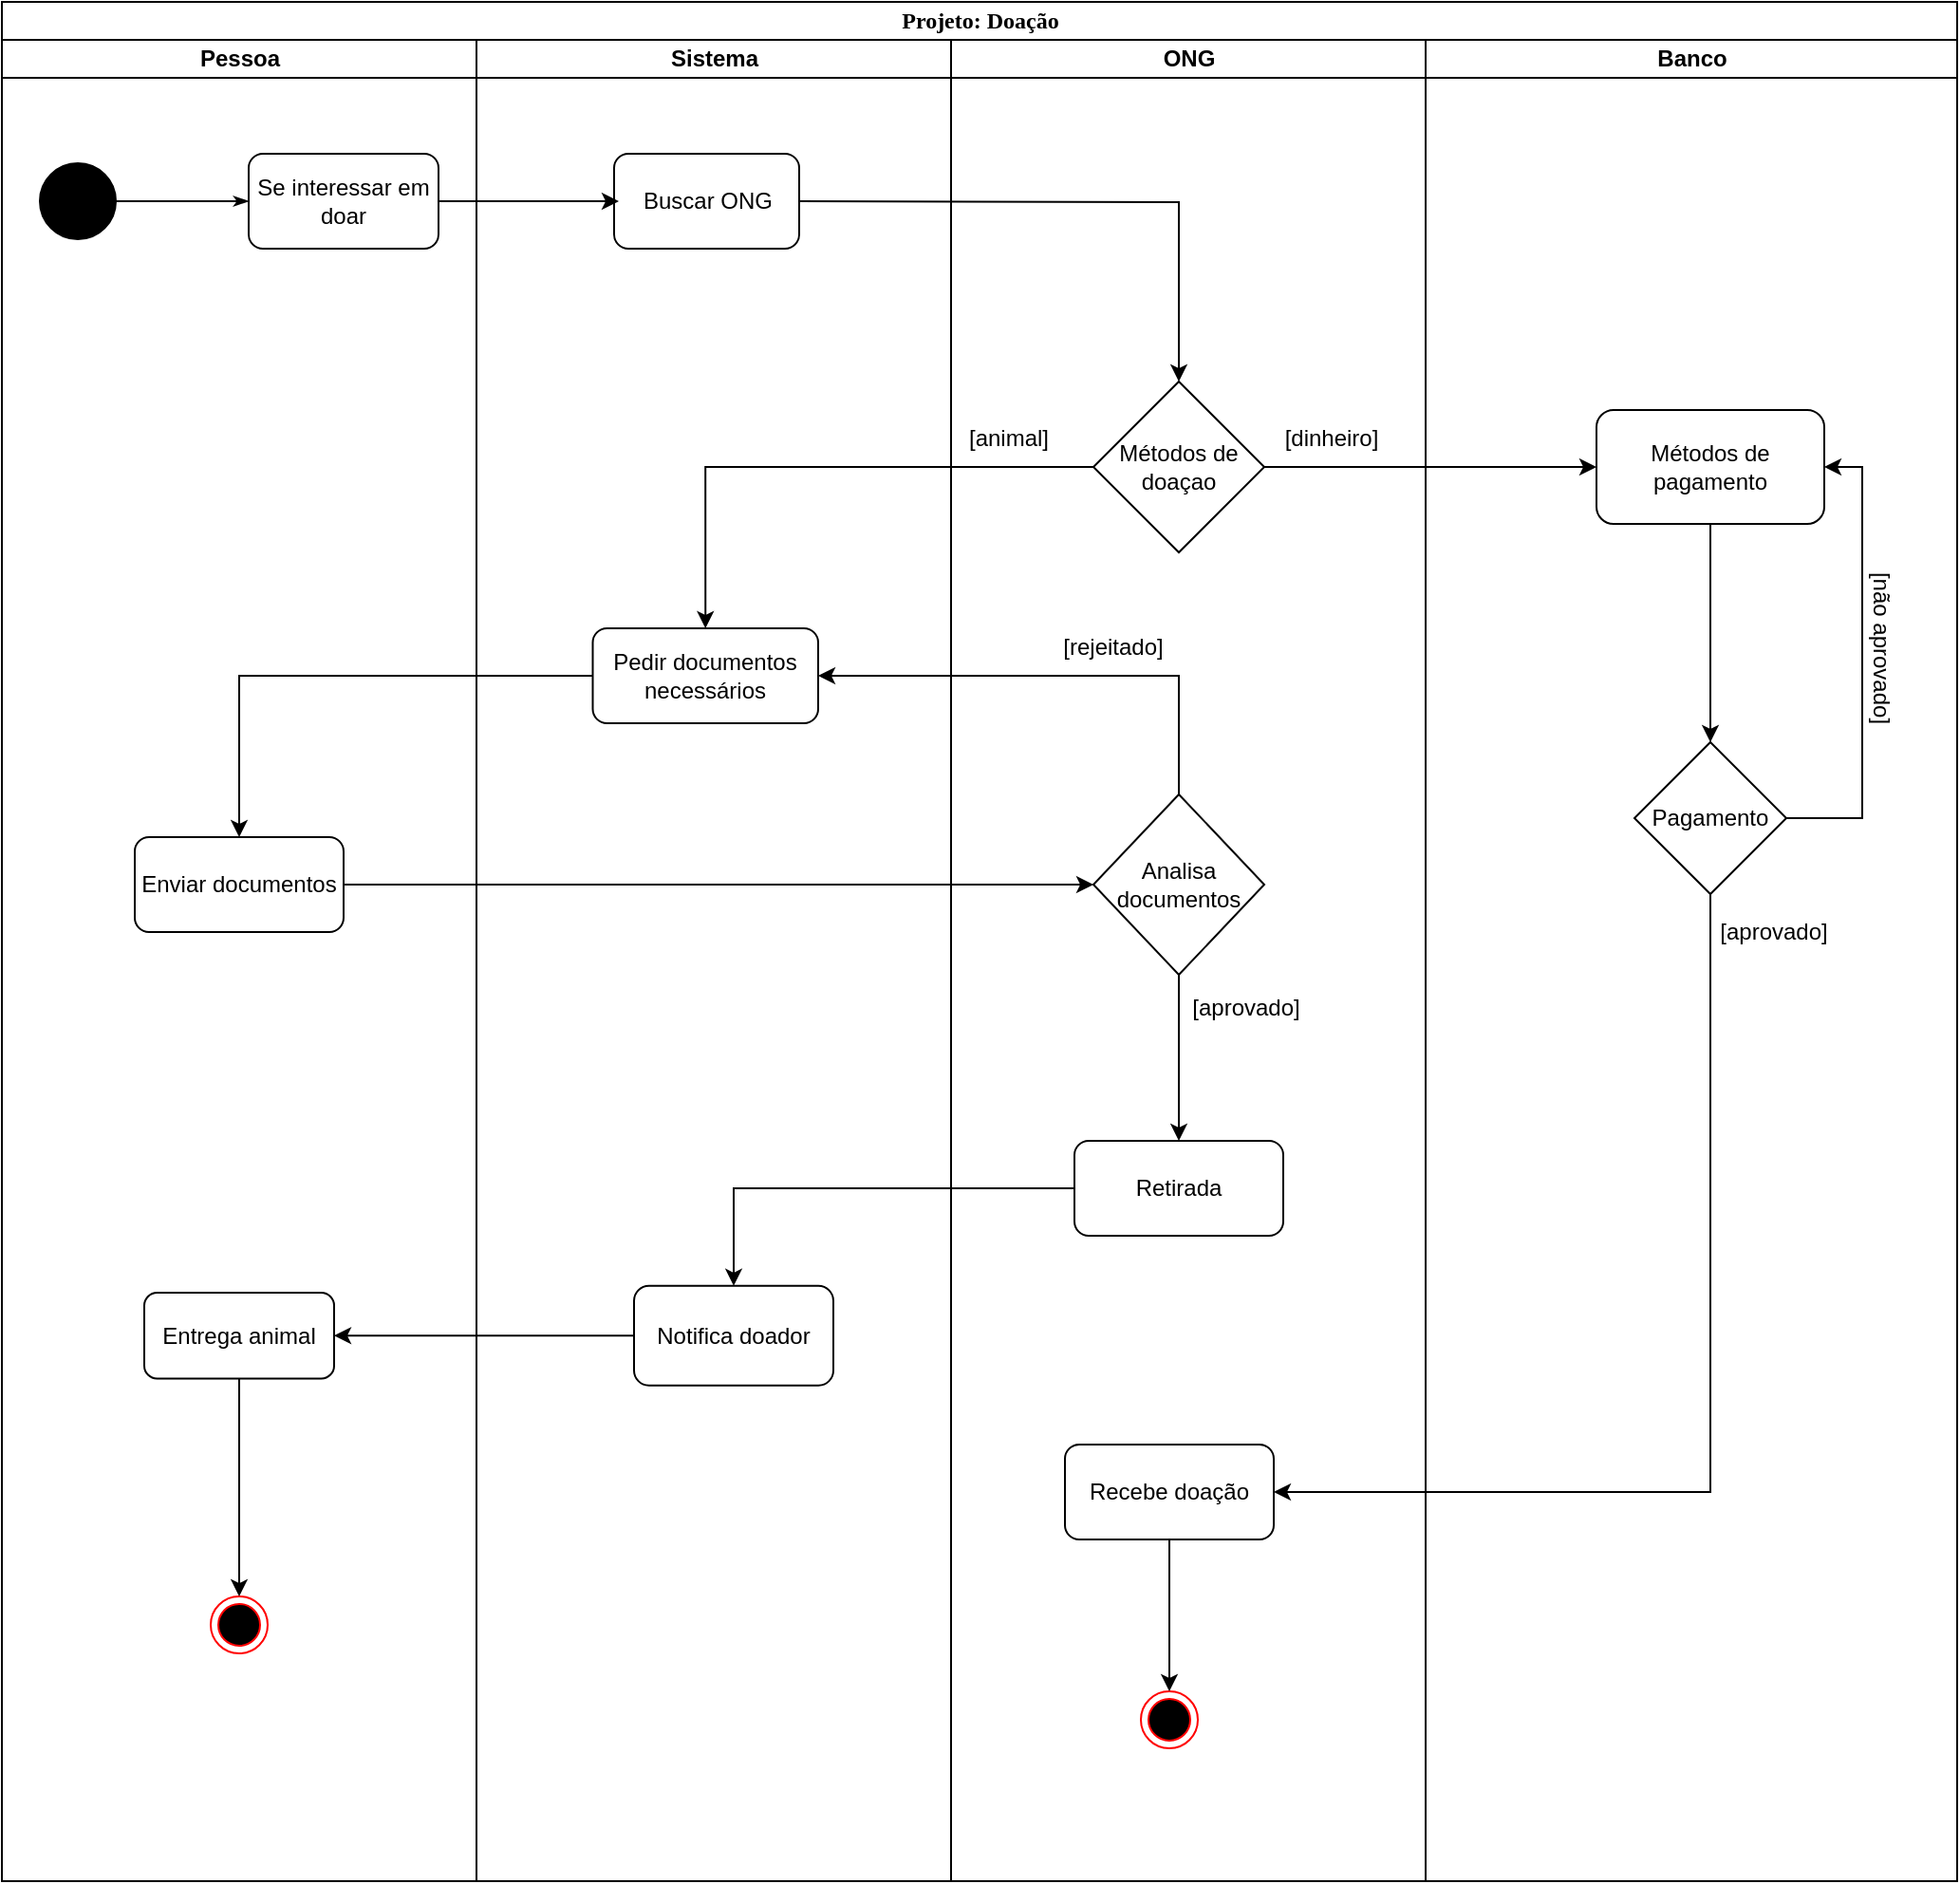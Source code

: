 <mxfile version="13.6.6" type="google"><diagram name="Page-1" id="0783ab3e-0a74-02c8-0abd-f7b4e66b4bec"><mxGraphModel dx="1730" dy="970" grid="1" gridSize="10" guides="1" tooltips="1" connect="1" arrows="1" fold="1" page="1" pageScale="1" pageWidth="850" pageHeight="1100" background="#ffffff" math="0" shadow="0"><root><mxCell id="0"/><mxCell id="1" parent="0"/><mxCell id="l-SKu9B9MOOrmYqb1uJB-1" value="Projeto: Doação" style="swimlane;html=1;childLayout=stackLayout;startSize=20;rounded=0;shadow=0;comic=0;labelBackgroundColor=none;strokeWidth=1;fontFamily=Verdana;fontSize=12;align=center;" vertex="1" parent="1"><mxGeometry x="40" y="10" width="1030" height="990" as="geometry"/></mxCell><mxCell id="l-SKu9B9MOOrmYqb1uJB-2" value="Pessoa" style="swimlane;html=1;startSize=20;" vertex="1" parent="l-SKu9B9MOOrmYqb1uJB-1"><mxGeometry y="20" width="250" height="970" as="geometry"/></mxCell><mxCell id="l-SKu9B9MOOrmYqb1uJB-4" value="" style="ellipse;whiteSpace=wrap;html=1;rounded=0;shadow=0;comic=0;labelBackgroundColor=none;strokeWidth=1;fillColor=#000000;fontFamily=Verdana;fontSize=12;align=center;" vertex="1" parent="l-SKu9B9MOOrmYqb1uJB-2"><mxGeometry x="20" y="65" width="40" height="40" as="geometry"/></mxCell><mxCell id="l-SKu9B9MOOrmYqb1uJB-5" style="edgeStyle=orthogonalEdgeStyle;rounded=0;html=1;labelBackgroundColor=none;startArrow=none;startFill=0;startSize=5;endArrow=classicThin;endFill=1;endSize=5;jettySize=auto;orthogonalLoop=1;strokeWidth=1;fontFamily=Verdana;fontSize=12" edge="1" parent="l-SKu9B9MOOrmYqb1uJB-2" source="l-SKu9B9MOOrmYqb1uJB-4"><mxGeometry relative="1" as="geometry"><mxPoint x="130" y="85" as="targetPoint"/></mxGeometry></mxCell><mxCell id="l-SKu9B9MOOrmYqb1uJB-83" value="Enviar documentos" style="rounded=1;whiteSpace=wrap;html=1;" vertex="1" parent="l-SKu9B9MOOrmYqb1uJB-2"><mxGeometry x="70" y="420" width="110" height="50" as="geometry"/></mxCell><mxCell id="l-SKu9B9MOOrmYqb1uJB-100" value="" style="ellipse;html=1;shape=endState;fillColor=#000000;strokeColor=#ff0000;" vertex="1" parent="l-SKu9B9MOOrmYqb1uJB-2"><mxGeometry x="110" y="820" width="30" height="30" as="geometry"/></mxCell><mxCell id="l-SKu9B9MOOrmYqb1uJB-98" value="Entrega animal" style="rounded=1;whiteSpace=wrap;html=1;" vertex="1" parent="l-SKu9B9MOOrmYqb1uJB-2"><mxGeometry x="75" y="660" width="100" height="45.25" as="geometry"/></mxCell><mxCell id="l-SKu9B9MOOrmYqb1uJB-66" value="Se interessar em doar" style="rounded=1;whiteSpace=wrap;html=1;" vertex="1" parent="l-SKu9B9MOOrmYqb1uJB-2"><mxGeometry x="130" y="60" width="100" height="50" as="geometry"/></mxCell><mxCell id="l-SKu9B9MOOrmYqb1uJB-99" style="edgeStyle=orthogonalEdgeStyle;rounded=0;orthogonalLoop=1;jettySize=auto;html=1;" edge="1" parent="l-SKu9B9MOOrmYqb1uJB-2" source="l-SKu9B9MOOrmYqb1uJB-98" target="l-SKu9B9MOOrmYqb1uJB-100"><mxGeometry relative="1" as="geometry"><mxPoint x="125" y="800" as="targetPoint"/></mxGeometry></mxCell><mxCell id="l-SKu9B9MOOrmYqb1uJB-12" value="Sistema" style="swimlane;html=1;startSize=20;" vertex="1" parent="l-SKu9B9MOOrmYqb1uJB-1"><mxGeometry x="250" y="20" width="250" height="970" as="geometry"/></mxCell><mxCell id="l-SKu9B9MOOrmYqb1uJB-82" value="Pedir documentos necessários" style="rounded=1;whiteSpace=wrap;html=1;" vertex="1" parent="l-SKu9B9MOOrmYqb1uJB-12"><mxGeometry x="61.25" y="310" width="118.75" height="50" as="geometry"/></mxCell><mxCell id="l-SKu9B9MOOrmYqb1uJB-67" value="Buscar ONG" style="rounded=1;whiteSpace=wrap;html=1;" vertex="1" parent="l-SKu9B9MOOrmYqb1uJB-12"><mxGeometry x="72.5" y="60" width="97.5" height="50" as="geometry"/></mxCell><mxCell id="l-SKu9B9MOOrmYqb1uJB-96" value="Notifica doador" style="rounded=1;whiteSpace=wrap;html=1;" vertex="1" parent="l-SKu9B9MOOrmYqb1uJB-12"><mxGeometry x="83" y="656.38" width="105" height="52.5" as="geometry"/></mxCell><mxCell id="l-SKu9B9MOOrmYqb1uJB-20" style="edgeStyle=orthogonalEdgeStyle;rounded=0;orthogonalLoop=1;jettySize=auto;html=1;entryX=0;entryY=0.5;entryDx=0;entryDy=0;" edge="1" parent="l-SKu9B9MOOrmYqb1uJB-1"><mxGeometry relative="1" as="geometry"><mxPoint x="230" y="105" as="sourcePoint"/><mxPoint x="325" y="105" as="targetPoint"/></mxGeometry></mxCell><mxCell id="l-SKu9B9MOOrmYqb1uJB-21" value="ONG" style="swimlane;html=1;startSize=20;" vertex="1" parent="l-SKu9B9MOOrmYqb1uJB-1"><mxGeometry x="500" y="20" width="250" height="970" as="geometry"/></mxCell><mxCell id="l-SKu9B9MOOrmYqb1uJB-81" value="[animal]" style="text;html=1;align=center;verticalAlign=middle;resizable=0;points=[];autosize=1;" vertex="1" parent="l-SKu9B9MOOrmYqb1uJB-21"><mxGeometry y="200" width="60" height="20" as="geometry"/></mxCell><mxCell id="l-SKu9B9MOOrmYqb1uJB-89" value="[rejeitado]" style="text;html=1;align=center;verticalAlign=middle;resizable=0;points=[];autosize=1;" vertex="1" parent="l-SKu9B9MOOrmYqb1uJB-21"><mxGeometry x="50" y="310" width="70" height="20" as="geometry"/></mxCell><mxCell id="l-SKu9B9MOOrmYqb1uJB-104" value="" style="ellipse;html=1;shape=endState;fillColor=#000000;strokeColor=#ff0000;" vertex="1" parent="l-SKu9B9MOOrmYqb1uJB-21"><mxGeometry x="100" y="870" width="30" height="30" as="geometry"/></mxCell><mxCell id="l-SKu9B9MOOrmYqb1uJB-85" value="Analisa documentos" style="rhombus;whiteSpace=wrap;html=1;" vertex="1" parent="l-SKu9B9MOOrmYqb1uJB-21"><mxGeometry x="75" y="397.5" width="90" height="95" as="geometry"/></mxCell><mxCell id="l-SKu9B9MOOrmYqb1uJB-52" value="Métodos de doaçao" style="rhombus;whiteSpace=wrap;html=1;" vertex="1" parent="l-SKu9B9MOOrmYqb1uJB-21"><mxGeometry x="75" y="180" width="90" height="90" as="geometry"/></mxCell><mxCell id="l-SKu9B9MOOrmYqb1uJB-91" style="edgeStyle=orthogonalEdgeStyle;rounded=0;orthogonalLoop=1;jettySize=auto;html=1;" edge="1" parent="l-SKu9B9MOOrmYqb1uJB-21" source="l-SKu9B9MOOrmYqb1uJB-85" target="l-SKu9B9MOOrmYqb1uJB-92"><mxGeometry relative="1" as="geometry"><mxPoint x="120" y="590" as="targetPoint"/></mxGeometry></mxCell><mxCell id="l-SKu9B9MOOrmYqb1uJB-92" value="Retirada" style="rounded=1;whiteSpace=wrap;html=1;" vertex="1" parent="l-SKu9B9MOOrmYqb1uJB-21"><mxGeometry x="65" y="580" width="110" height="50" as="geometry"/></mxCell><mxCell id="l-SKu9B9MOOrmYqb1uJB-101" value="Recebe doação" style="rounded=1;whiteSpace=wrap;html=1;" vertex="1" parent="l-SKu9B9MOOrmYqb1uJB-21"><mxGeometry x="60" y="740" width="110" height="50" as="geometry"/></mxCell><mxCell id="l-SKu9B9MOOrmYqb1uJB-93" value="[aprovado]" style="text;html=1;align=center;verticalAlign=middle;resizable=0;points=[];autosize=1;" vertex="1" parent="l-SKu9B9MOOrmYqb1uJB-21"><mxGeometry x="120" y="500" width="70" height="20" as="geometry"/></mxCell><mxCell id="l-SKu9B9MOOrmYqb1uJB-103" style="edgeStyle=orthogonalEdgeStyle;rounded=0;orthogonalLoop=1;jettySize=auto;html=1;" edge="1" parent="l-SKu9B9MOOrmYqb1uJB-21" source="l-SKu9B9MOOrmYqb1uJB-101" target="l-SKu9B9MOOrmYqb1uJB-104"><mxGeometry relative="1" as="geometry"><mxPoint x="115" y="910" as="targetPoint"/></mxGeometry></mxCell><mxCell id="l-SKu9B9MOOrmYqb1uJB-51" style="edgeStyle=orthogonalEdgeStyle;rounded=0;orthogonalLoop=1;jettySize=auto;html=1;entryX=0.5;entryY=0;entryDx=0;entryDy=0;" edge="1" parent="l-SKu9B9MOOrmYqb1uJB-1" target="l-SKu9B9MOOrmYqb1uJB-52"><mxGeometry relative="1" as="geometry"><mxPoint x="420" y="105" as="sourcePoint"/><mxPoint x="565" y="105.5" as="targetPoint"/></mxGeometry></mxCell><mxCell id="l-SKu9B9MOOrmYqb1uJB-54" value="Banco" style="swimlane;html=1;startSize=20;" vertex="1" parent="l-SKu9B9MOOrmYqb1uJB-1"><mxGeometry x="750" y="20" width="280" height="970" as="geometry"/></mxCell><mxCell id="l-SKu9B9MOOrmYqb1uJB-71" style="edgeStyle=orthogonalEdgeStyle;rounded=0;orthogonalLoop=1;jettySize=auto;html=1;entryX=0.5;entryY=0;entryDx=0;entryDy=0;" edge="1" parent="l-SKu9B9MOOrmYqb1uJB-54" source="l-SKu9B9MOOrmYqb1uJB-68" target="l-SKu9B9MOOrmYqb1uJB-70"><mxGeometry relative="1" as="geometry"/></mxCell><mxCell id="l-SKu9B9MOOrmYqb1uJB-68" value="Métodos de pagamento" style="rounded=1;whiteSpace=wrap;html=1;" vertex="1" parent="l-SKu9B9MOOrmYqb1uJB-54"><mxGeometry x="90" y="195" width="120" height="60" as="geometry"/></mxCell><mxCell id="l-SKu9B9MOOrmYqb1uJB-75" style="edgeStyle=orthogonalEdgeStyle;rounded=0;orthogonalLoop=1;jettySize=auto;html=1;entryX=1;entryY=0.5;entryDx=0;entryDy=0;" edge="1" parent="l-SKu9B9MOOrmYqb1uJB-54" source="l-SKu9B9MOOrmYqb1uJB-70" target="l-SKu9B9MOOrmYqb1uJB-68"><mxGeometry relative="1" as="geometry"><Array as="points"><mxPoint x="230" y="410"/><mxPoint x="230" y="225"/></Array></mxGeometry></mxCell><mxCell id="l-SKu9B9MOOrmYqb1uJB-70" value="Pagamento" style="rhombus;whiteSpace=wrap;html=1;" vertex="1" parent="l-SKu9B9MOOrmYqb1uJB-54"><mxGeometry x="110" y="370" width="80" height="80" as="geometry"/></mxCell><mxCell id="l-SKu9B9MOOrmYqb1uJB-76" value="[não aprovado]" style="text;html=1;align=center;verticalAlign=middle;resizable=0;points=[];autosize=1;rotation=90;" vertex="1" parent="l-SKu9B9MOOrmYqb1uJB-54"><mxGeometry x="190" y="310" width="100" height="20" as="geometry"/></mxCell><mxCell id="l-SKu9B9MOOrmYqb1uJB-69" style="edgeStyle=orthogonalEdgeStyle;rounded=0;orthogonalLoop=1;jettySize=auto;html=1;entryX=0;entryY=0.5;entryDx=0;entryDy=0;" edge="1" parent="l-SKu9B9MOOrmYqb1uJB-1" source="l-SKu9B9MOOrmYqb1uJB-52" target="l-SKu9B9MOOrmYqb1uJB-68"><mxGeometry relative="1" as="geometry"/></mxCell><mxCell id="l-SKu9B9MOOrmYqb1uJB-80" style="edgeStyle=orthogonalEdgeStyle;rounded=0;orthogonalLoop=1;jettySize=auto;html=1;entryX=0.5;entryY=0;entryDx=0;entryDy=0;" edge="1" parent="l-SKu9B9MOOrmYqb1uJB-1" source="l-SKu9B9MOOrmYqb1uJB-52" target="l-SKu9B9MOOrmYqb1uJB-82"><mxGeometry relative="1" as="geometry"><mxPoint x="620.5" y="370" as="targetPoint"/></mxGeometry></mxCell><mxCell id="l-SKu9B9MOOrmYqb1uJB-86" style="edgeStyle=orthogonalEdgeStyle;rounded=0;orthogonalLoop=1;jettySize=auto;html=1;" edge="1" parent="l-SKu9B9MOOrmYqb1uJB-1" source="l-SKu9B9MOOrmYqb1uJB-82" target="l-SKu9B9MOOrmYqb1uJB-83"><mxGeometry relative="1" as="geometry"/></mxCell><mxCell id="l-SKu9B9MOOrmYqb1uJB-87" style="edgeStyle=orthogonalEdgeStyle;rounded=0;orthogonalLoop=1;jettySize=auto;html=1;" edge="1" parent="l-SKu9B9MOOrmYqb1uJB-1" source="l-SKu9B9MOOrmYqb1uJB-83" target="l-SKu9B9MOOrmYqb1uJB-85"><mxGeometry relative="1" as="geometry"/></mxCell><mxCell id="l-SKu9B9MOOrmYqb1uJB-88" style="edgeStyle=orthogonalEdgeStyle;rounded=0;orthogonalLoop=1;jettySize=auto;html=1;entryX=1;entryY=0.5;entryDx=0;entryDy=0;" edge="1" parent="l-SKu9B9MOOrmYqb1uJB-1" source="l-SKu9B9MOOrmYqb1uJB-85" target="l-SKu9B9MOOrmYqb1uJB-82"><mxGeometry relative="1" as="geometry"><Array as="points"><mxPoint x="620" y="355"/></Array></mxGeometry></mxCell><mxCell id="l-SKu9B9MOOrmYqb1uJB-95" style="edgeStyle=orthogonalEdgeStyle;rounded=0;orthogonalLoop=1;jettySize=auto;html=1;" edge="1" parent="l-SKu9B9MOOrmYqb1uJB-1" source="l-SKu9B9MOOrmYqb1uJB-92" target="l-SKu9B9MOOrmYqb1uJB-96"><mxGeometry relative="1" as="geometry"><mxPoint x="380" y="625" as="targetPoint"/></mxGeometry></mxCell><mxCell id="l-SKu9B9MOOrmYqb1uJB-97" style="edgeStyle=orthogonalEdgeStyle;rounded=0;orthogonalLoop=1;jettySize=auto;html=1;" edge="1" parent="l-SKu9B9MOOrmYqb1uJB-1" source="l-SKu9B9MOOrmYqb1uJB-96" target="l-SKu9B9MOOrmYqb1uJB-98"><mxGeometry relative="1" as="geometry"><mxPoint x="130" y="625.25" as="targetPoint"/></mxGeometry></mxCell><mxCell id="l-SKu9B9MOOrmYqb1uJB-102" style="edgeStyle=orthogonalEdgeStyle;rounded=0;orthogonalLoop=1;jettySize=auto;html=1;entryX=1;entryY=0.5;entryDx=0;entryDy=0;" edge="1" parent="l-SKu9B9MOOrmYqb1uJB-1" source="l-SKu9B9MOOrmYqb1uJB-70" target="l-SKu9B9MOOrmYqb1uJB-101"><mxGeometry relative="1" as="geometry"><Array as="points"><mxPoint x="900" y="785"/></Array></mxGeometry></mxCell><mxCell id="l-SKu9B9MOOrmYqb1uJB-74" value="[aprovado]" style="text;html=1;align=center;verticalAlign=middle;resizable=0;points=[];autosize=1;" vertex="1" parent="1"><mxGeometry x="938" y="490" width="70" height="20" as="geometry"/></mxCell><mxCell id="l-SKu9B9MOOrmYqb1uJB-78" value="[dinheiro]" style="text;html=1;align=center;verticalAlign=middle;resizable=0;points=[];autosize=1;" vertex="1" parent="1"><mxGeometry x="710" y="230" width="60" height="20" as="geometry"/></mxCell></root></mxGraphModel></diagram></mxfile>